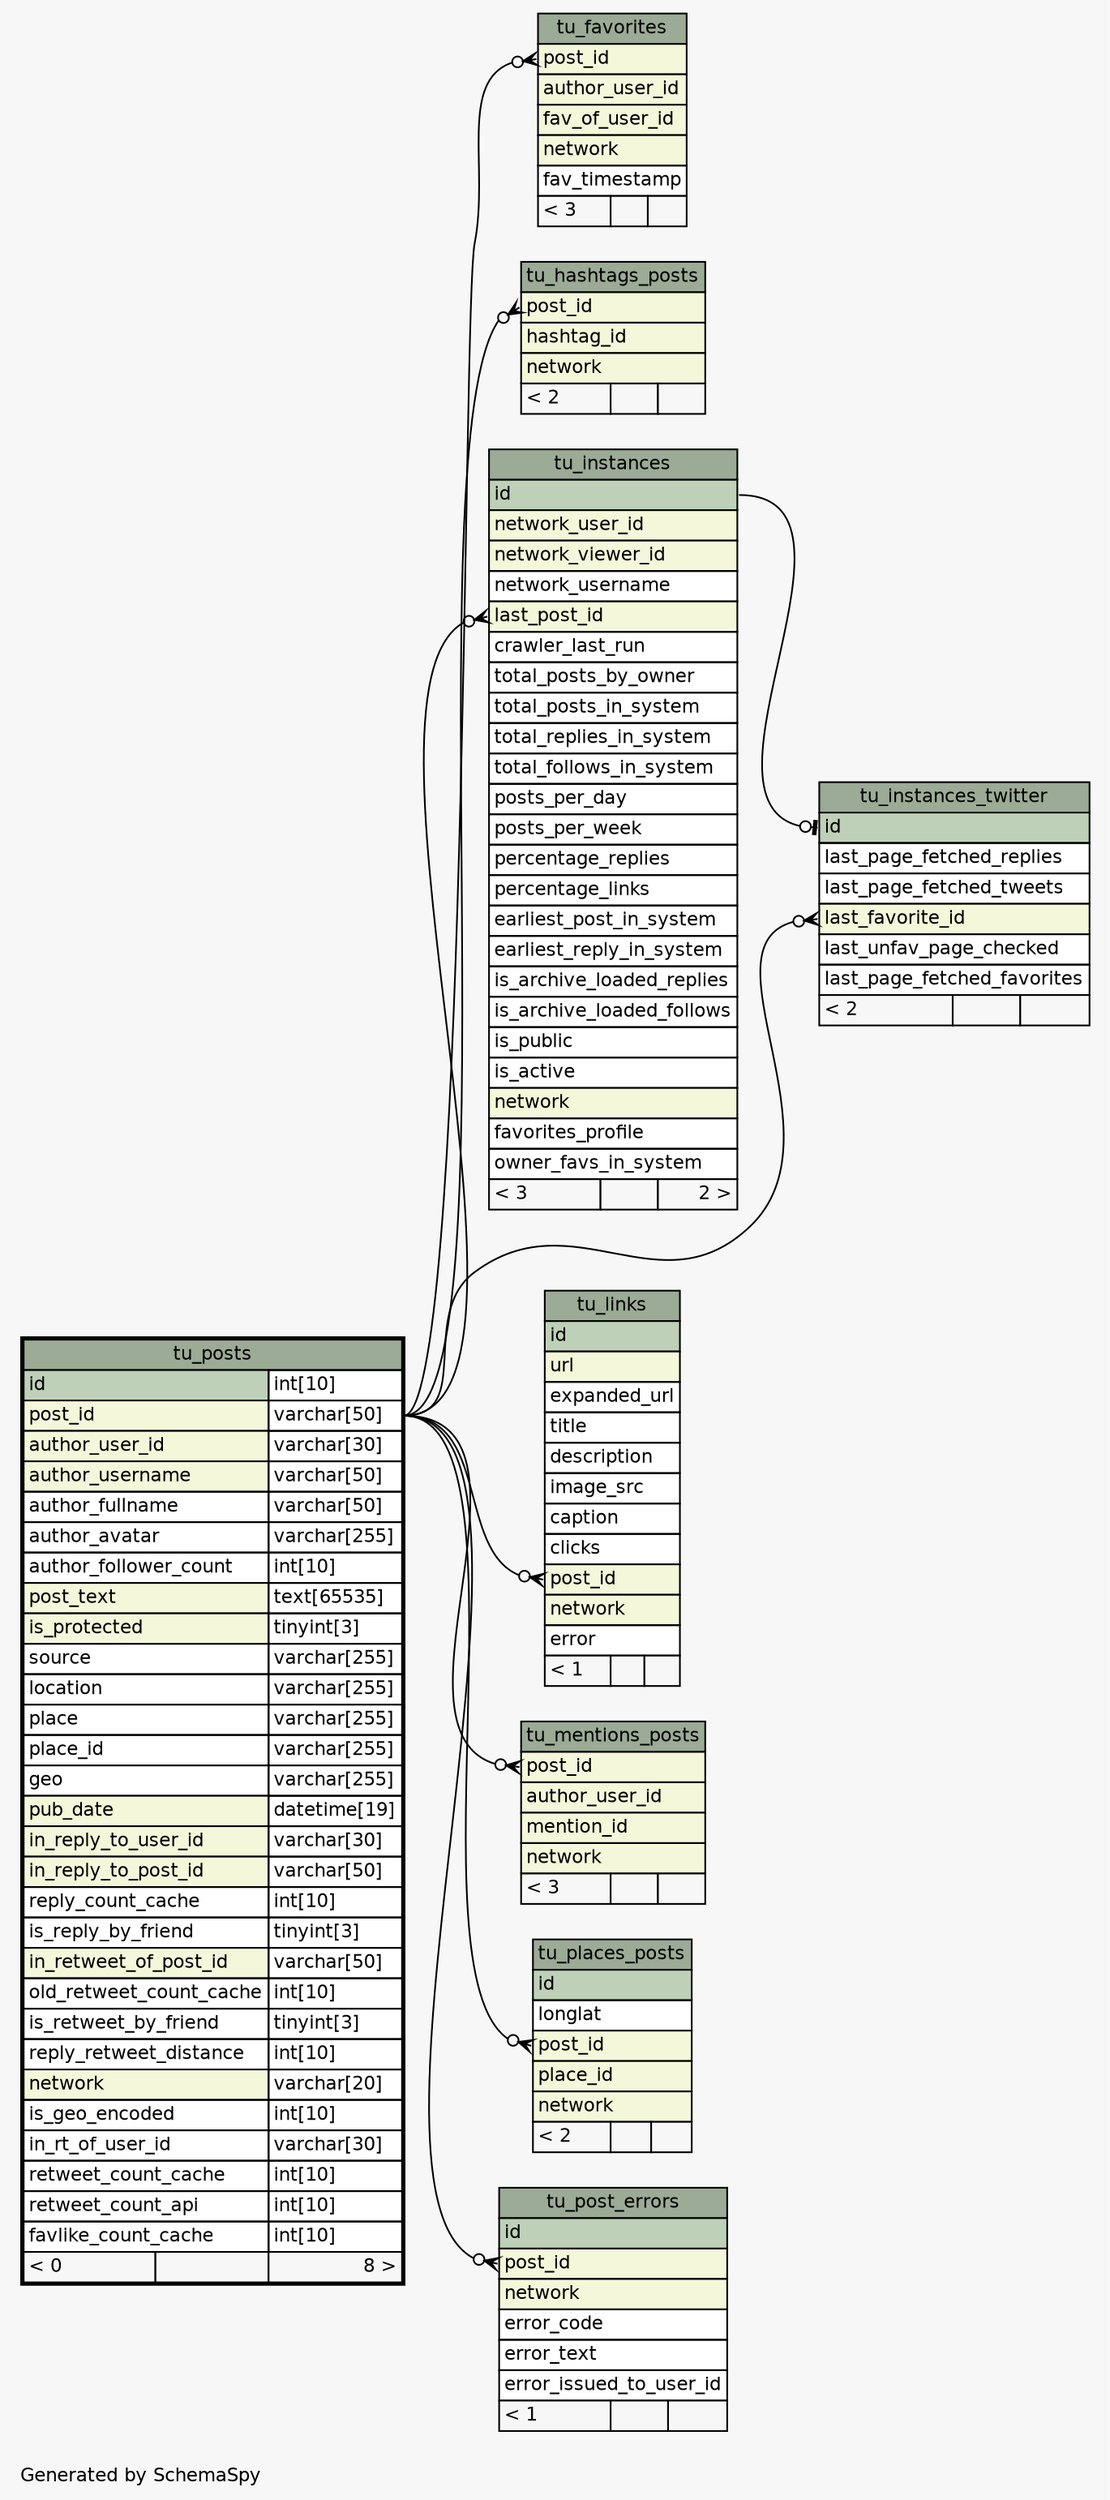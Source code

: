 // dot 2.26.3 on Linux 3.0.0-1-amd64
// SchemaSpy rev 590
digraph "oneDegreeRelationshipsDiagram" {
  graph [
    rankdir="RL"
    bgcolor="#f7f7f7"
    label="\nGenerated by SchemaSpy"
    labeljust="l"
    nodesep="0.18"
    ranksep="0.46"
    fontname="Helvetica"
    fontsize="11"
  ];
  node [
    fontname="Helvetica"
    fontsize="11"
    shape="plaintext"
  ];
  edge [
    arrowsize="0.8"
  ];
  "tu_favorites":"post_id":w -> "tu_posts":"post_id.type":e [arrowhead=none dir=back arrowtail=crowodot];
  "tu_hashtags_posts":"post_id":w -> "tu_posts":"post_id.type":e [arrowhead=none dir=back arrowtail=crowodot];
  "tu_instances":"last_post_id":w -> "tu_posts":"post_id.type":e [arrowhead=none dir=back arrowtail=crowodot];
  "tu_instances_twitter":"id":w -> "tu_instances":"id":e [arrowhead=none dir=back arrowtail=teeodot];
  "tu_instances_twitter":"last_favorite_id":w -> "tu_posts":"post_id.type":e [arrowhead=none dir=back arrowtail=crowodot];
  "tu_links":"post_id":w -> "tu_posts":"post_id.type":e [arrowhead=none dir=back arrowtail=crowodot];
  "tu_mentions_posts":"post_id":w -> "tu_posts":"post_id.type":e [arrowhead=none dir=back arrowtail=crowodot];
  "tu_places_posts":"post_id":w -> "tu_posts":"post_id.type":e [arrowhead=none dir=back arrowtail=crowodot];
  "tu_post_errors":"post_id":w -> "tu_posts":"post_id.type":e [arrowhead=none dir=back arrowtail=crowodot];
  "tu_favorites" [
    label=<
    <TABLE BORDER="0" CELLBORDER="1" CELLSPACING="0" BGCOLOR="#ffffff">
      <TR><TD COLSPAN="3" BGCOLOR="#9bab96" ALIGN="CENTER">tu_favorites</TD></TR>
      <TR><TD PORT="post_id" COLSPAN="3" BGCOLOR="#f4f7da" ALIGN="LEFT">post_id</TD></TR>
      <TR><TD PORT="author_user_id" COLSPAN="3" BGCOLOR="#f4f7da" ALIGN="LEFT">author_user_id</TD></TR>
      <TR><TD PORT="fav_of_user_id" COLSPAN="3" BGCOLOR="#f4f7da" ALIGN="LEFT">fav_of_user_id</TD></TR>
      <TR><TD PORT="network" COLSPAN="3" BGCOLOR="#f4f7da" ALIGN="LEFT">network</TD></TR>
      <TR><TD PORT="fav_timestamp" COLSPAN="3" ALIGN="LEFT">fav_timestamp</TD></TR>
      <TR><TD ALIGN="LEFT" BGCOLOR="#f7f7f7">&lt; 3</TD><TD ALIGN="RIGHT" BGCOLOR="#f7f7f7">  </TD><TD ALIGN="RIGHT" BGCOLOR="#f7f7f7">  </TD></TR>
    </TABLE>>
    URL="tu_favorites.html"
    tooltip="tu_favorites"
  ];
  "tu_hashtags_posts" [
    label=<
    <TABLE BORDER="0" CELLBORDER="1" CELLSPACING="0" BGCOLOR="#ffffff">
      <TR><TD COLSPAN="3" BGCOLOR="#9bab96" ALIGN="CENTER">tu_hashtags_posts</TD></TR>
      <TR><TD PORT="post_id" COLSPAN="3" BGCOLOR="#f4f7da" ALIGN="LEFT">post_id</TD></TR>
      <TR><TD PORT="hashtag_id" COLSPAN="3" BGCOLOR="#f4f7da" ALIGN="LEFT">hashtag_id</TD></TR>
      <TR><TD PORT="network" COLSPAN="3" BGCOLOR="#f4f7da" ALIGN="LEFT">network</TD></TR>
      <TR><TD ALIGN="LEFT" BGCOLOR="#f7f7f7">&lt; 2</TD><TD ALIGN="RIGHT" BGCOLOR="#f7f7f7">  </TD><TD ALIGN="RIGHT" BGCOLOR="#f7f7f7">  </TD></TR>
    </TABLE>>
    URL="tu_hashtags_posts.html"
    tooltip="tu_hashtags_posts"
  ];
  "tu_instances" [
    label=<
    <TABLE BORDER="0" CELLBORDER="1" CELLSPACING="0" BGCOLOR="#ffffff">
      <TR><TD COLSPAN="3" BGCOLOR="#9bab96" ALIGN="CENTER">tu_instances</TD></TR>
      <TR><TD PORT="id" COLSPAN="3" BGCOLOR="#bed1b8" ALIGN="LEFT">id</TD></TR>
      <TR><TD PORT="network_user_id" COLSPAN="3" BGCOLOR="#f4f7da" ALIGN="LEFT">network_user_id</TD></TR>
      <TR><TD PORT="network_viewer_id" COLSPAN="3" BGCOLOR="#f4f7da" ALIGN="LEFT">network_viewer_id</TD></TR>
      <TR><TD PORT="network_username" COLSPAN="3" ALIGN="LEFT">network_username</TD></TR>
      <TR><TD PORT="last_post_id" COLSPAN="3" BGCOLOR="#f4f7da" ALIGN="LEFT">last_post_id</TD></TR>
      <TR><TD PORT="crawler_last_run" COLSPAN="3" ALIGN="LEFT">crawler_last_run</TD></TR>
      <TR><TD PORT="total_posts_by_owner" COLSPAN="3" ALIGN="LEFT">total_posts_by_owner</TD></TR>
      <TR><TD PORT="total_posts_in_system" COLSPAN="3" ALIGN="LEFT">total_posts_in_system</TD></TR>
      <TR><TD PORT="total_replies_in_system" COLSPAN="3" ALIGN="LEFT">total_replies_in_system</TD></TR>
      <TR><TD PORT="total_follows_in_system" COLSPAN="3" ALIGN="LEFT">total_follows_in_system</TD></TR>
      <TR><TD PORT="posts_per_day" COLSPAN="3" ALIGN="LEFT">posts_per_day</TD></TR>
      <TR><TD PORT="posts_per_week" COLSPAN="3" ALIGN="LEFT">posts_per_week</TD></TR>
      <TR><TD PORT="percentage_replies" COLSPAN="3" ALIGN="LEFT">percentage_replies</TD></TR>
      <TR><TD PORT="percentage_links" COLSPAN="3" ALIGN="LEFT">percentage_links</TD></TR>
      <TR><TD PORT="earliest_post_in_system" COLSPAN="3" ALIGN="LEFT">earliest_post_in_system</TD></TR>
      <TR><TD PORT="earliest_reply_in_system" COLSPAN="3" ALIGN="LEFT">earliest_reply_in_system</TD></TR>
      <TR><TD PORT="is_archive_loaded_replies" COLSPAN="3" ALIGN="LEFT">is_archive_loaded_replies</TD></TR>
      <TR><TD PORT="is_archive_loaded_follows" COLSPAN="3" ALIGN="LEFT">is_archive_loaded_follows</TD></TR>
      <TR><TD PORT="is_public" COLSPAN="3" ALIGN="LEFT">is_public</TD></TR>
      <TR><TD PORT="is_active" COLSPAN="3" ALIGN="LEFT">is_active</TD></TR>
      <TR><TD PORT="network" COLSPAN="3" BGCOLOR="#f4f7da" ALIGN="LEFT">network</TD></TR>
      <TR><TD PORT="favorites_profile" COLSPAN="3" ALIGN="LEFT">favorites_profile</TD></TR>
      <TR><TD PORT="owner_favs_in_system" COLSPAN="3" ALIGN="LEFT">owner_favs_in_system</TD></TR>
      <TR><TD ALIGN="LEFT" BGCOLOR="#f7f7f7">&lt; 3</TD><TD ALIGN="RIGHT" BGCOLOR="#f7f7f7">  </TD><TD ALIGN="RIGHT" BGCOLOR="#f7f7f7">2 &gt;</TD></TR>
    </TABLE>>
    URL="tu_instances.html"
    tooltip="tu_instances"
  ];
  "tu_instances_twitter" [
    label=<
    <TABLE BORDER="0" CELLBORDER="1" CELLSPACING="0" BGCOLOR="#ffffff">
      <TR><TD COLSPAN="3" BGCOLOR="#9bab96" ALIGN="CENTER">tu_instances_twitter</TD></TR>
      <TR><TD PORT="id" COLSPAN="3" BGCOLOR="#bed1b8" ALIGN="LEFT">id</TD></TR>
      <TR><TD PORT="last_page_fetched_replies" COLSPAN="3" ALIGN="LEFT">last_page_fetched_replies</TD></TR>
      <TR><TD PORT="last_page_fetched_tweets" COLSPAN="3" ALIGN="LEFT">last_page_fetched_tweets</TD></TR>
      <TR><TD PORT="last_favorite_id" COLSPAN="3" BGCOLOR="#f4f7da" ALIGN="LEFT">last_favorite_id</TD></TR>
      <TR><TD PORT="last_unfav_page_checked" COLSPAN="3" ALIGN="LEFT">last_unfav_page_checked</TD></TR>
      <TR><TD PORT="last_page_fetched_favorites" COLSPAN="3" ALIGN="LEFT">last_page_fetched_favorites</TD></TR>
      <TR><TD ALIGN="LEFT" BGCOLOR="#f7f7f7">&lt; 2</TD><TD ALIGN="RIGHT" BGCOLOR="#f7f7f7">  </TD><TD ALIGN="RIGHT" BGCOLOR="#f7f7f7">  </TD></TR>
    </TABLE>>
    URL="tu_instances_twitter.html"
    tooltip="tu_instances_twitter"
  ];
  "tu_links" [
    label=<
    <TABLE BORDER="0" CELLBORDER="1" CELLSPACING="0" BGCOLOR="#ffffff">
      <TR><TD COLSPAN="3" BGCOLOR="#9bab96" ALIGN="CENTER">tu_links</TD></TR>
      <TR><TD PORT="id" COLSPAN="3" BGCOLOR="#bed1b8" ALIGN="LEFT">id</TD></TR>
      <TR><TD PORT="url" COLSPAN="3" BGCOLOR="#f4f7da" ALIGN="LEFT">url</TD></TR>
      <TR><TD PORT="expanded_url" COLSPAN="3" ALIGN="LEFT">expanded_url</TD></TR>
      <TR><TD PORT="title" COLSPAN="3" ALIGN="LEFT">title</TD></TR>
      <TR><TD PORT="description" COLSPAN="3" ALIGN="LEFT">description</TD></TR>
      <TR><TD PORT="image_src" COLSPAN="3" ALIGN="LEFT">image_src</TD></TR>
      <TR><TD PORT="caption" COLSPAN="3" ALIGN="LEFT">caption</TD></TR>
      <TR><TD PORT="clicks" COLSPAN="3" ALIGN="LEFT">clicks</TD></TR>
      <TR><TD PORT="post_id" COLSPAN="3" BGCOLOR="#f4f7da" ALIGN="LEFT">post_id</TD></TR>
      <TR><TD PORT="network" COLSPAN="3" BGCOLOR="#f4f7da" ALIGN="LEFT">network</TD></TR>
      <TR><TD PORT="error" COLSPAN="3" ALIGN="LEFT">error</TD></TR>
      <TR><TD ALIGN="LEFT" BGCOLOR="#f7f7f7">&lt; 1</TD><TD ALIGN="RIGHT" BGCOLOR="#f7f7f7">  </TD><TD ALIGN="RIGHT" BGCOLOR="#f7f7f7">  </TD></TR>
    </TABLE>>
    URL="tu_links.html"
    tooltip="tu_links"
  ];
  "tu_mentions_posts" [
    label=<
    <TABLE BORDER="0" CELLBORDER="1" CELLSPACING="0" BGCOLOR="#ffffff">
      <TR><TD COLSPAN="3" BGCOLOR="#9bab96" ALIGN="CENTER">tu_mentions_posts</TD></TR>
      <TR><TD PORT="post_id" COLSPAN="3" BGCOLOR="#f4f7da" ALIGN="LEFT">post_id</TD></TR>
      <TR><TD PORT="author_user_id" COLSPAN="3" BGCOLOR="#f4f7da" ALIGN="LEFT">author_user_id</TD></TR>
      <TR><TD PORT="mention_id" COLSPAN="3" BGCOLOR="#f4f7da" ALIGN="LEFT">mention_id</TD></TR>
      <TR><TD PORT="network" COLSPAN="3" BGCOLOR="#f4f7da" ALIGN="LEFT">network</TD></TR>
      <TR><TD ALIGN="LEFT" BGCOLOR="#f7f7f7">&lt; 3</TD><TD ALIGN="RIGHT" BGCOLOR="#f7f7f7">  </TD><TD ALIGN="RIGHT" BGCOLOR="#f7f7f7">  </TD></TR>
    </TABLE>>
    URL="tu_mentions_posts.html"
    tooltip="tu_mentions_posts"
  ];
  "tu_places_posts" [
    label=<
    <TABLE BORDER="0" CELLBORDER="1" CELLSPACING="0" BGCOLOR="#ffffff">
      <TR><TD COLSPAN="3" BGCOLOR="#9bab96" ALIGN="CENTER">tu_places_posts</TD></TR>
      <TR><TD PORT="id" COLSPAN="3" BGCOLOR="#bed1b8" ALIGN="LEFT">id</TD></TR>
      <TR><TD PORT="longlat" COLSPAN="3" ALIGN="LEFT">longlat</TD></TR>
      <TR><TD PORT="post_id" COLSPAN="3" BGCOLOR="#f4f7da" ALIGN="LEFT">post_id</TD></TR>
      <TR><TD PORT="place_id" COLSPAN="3" BGCOLOR="#f4f7da" ALIGN="LEFT">place_id</TD></TR>
      <TR><TD PORT="network" COLSPAN="3" BGCOLOR="#f4f7da" ALIGN="LEFT">network</TD></TR>
      <TR><TD ALIGN="LEFT" BGCOLOR="#f7f7f7">&lt; 2</TD><TD ALIGN="RIGHT" BGCOLOR="#f7f7f7">  </TD><TD ALIGN="RIGHT" BGCOLOR="#f7f7f7">  </TD></TR>
    </TABLE>>
    URL="tu_places_posts.html"
    tooltip="tu_places_posts"
  ];
  "tu_post_errors" [
    label=<
    <TABLE BORDER="0" CELLBORDER="1" CELLSPACING="0" BGCOLOR="#ffffff">
      <TR><TD COLSPAN="3" BGCOLOR="#9bab96" ALIGN="CENTER">tu_post_errors</TD></TR>
      <TR><TD PORT="id" COLSPAN="3" BGCOLOR="#bed1b8" ALIGN="LEFT">id</TD></TR>
      <TR><TD PORT="post_id" COLSPAN="3" BGCOLOR="#f4f7da" ALIGN="LEFT">post_id</TD></TR>
      <TR><TD PORT="network" COLSPAN="3" BGCOLOR="#f4f7da" ALIGN="LEFT">network</TD></TR>
      <TR><TD PORT="error_code" COLSPAN="3" ALIGN="LEFT">error_code</TD></TR>
      <TR><TD PORT="error_text" COLSPAN="3" ALIGN="LEFT">error_text</TD></TR>
      <TR><TD PORT="error_issued_to_user_id" COLSPAN="3" ALIGN="LEFT">error_issued_to_user_id</TD></TR>
      <TR><TD ALIGN="LEFT" BGCOLOR="#f7f7f7">&lt; 1</TD><TD ALIGN="RIGHT" BGCOLOR="#f7f7f7">  </TD><TD ALIGN="RIGHT" BGCOLOR="#f7f7f7">  </TD></TR>
    </TABLE>>
    URL="tu_post_errors.html"
    tooltip="tu_post_errors"
  ];
  "tu_posts" [
    label=<
    <TABLE BORDER="2" CELLBORDER="1" CELLSPACING="0" BGCOLOR="#ffffff">
      <TR><TD COLSPAN="3" BGCOLOR="#9bab96" ALIGN="CENTER">tu_posts</TD></TR>
      <TR><TD PORT="id" COLSPAN="2" BGCOLOR="#bed1b8" ALIGN="LEFT">id</TD><TD PORT="id.type" ALIGN="LEFT">int[10]</TD></TR>
      <TR><TD PORT="post_id" COLSPAN="2" BGCOLOR="#f4f7da" ALIGN="LEFT">post_id</TD><TD PORT="post_id.type" ALIGN="LEFT">varchar[50]</TD></TR>
      <TR><TD PORT="author_user_id" COLSPAN="2" BGCOLOR="#f4f7da" ALIGN="LEFT">author_user_id</TD><TD PORT="author_user_id.type" ALIGN="LEFT">varchar[30]</TD></TR>
      <TR><TD PORT="author_username" COLSPAN="2" BGCOLOR="#f4f7da" ALIGN="LEFT">author_username</TD><TD PORT="author_username.type" ALIGN="LEFT">varchar[50]</TD></TR>
      <TR><TD PORT="author_fullname" COLSPAN="2" ALIGN="LEFT">author_fullname</TD><TD PORT="author_fullname.type" ALIGN="LEFT">varchar[50]</TD></TR>
      <TR><TD PORT="author_avatar" COLSPAN="2" ALIGN="LEFT">author_avatar</TD><TD PORT="author_avatar.type" ALIGN="LEFT">varchar[255]</TD></TR>
      <TR><TD PORT="author_follower_count" COLSPAN="2" ALIGN="LEFT">author_follower_count</TD><TD PORT="author_follower_count.type" ALIGN="LEFT">int[10]</TD></TR>
      <TR><TD PORT="post_text" COLSPAN="2" BGCOLOR="#f4f7da" ALIGN="LEFT">post_text</TD><TD PORT="post_text.type" ALIGN="LEFT">text[65535]</TD></TR>
      <TR><TD PORT="is_protected" COLSPAN="2" BGCOLOR="#f4f7da" ALIGN="LEFT">is_protected</TD><TD PORT="is_protected.type" ALIGN="LEFT">tinyint[3]</TD></TR>
      <TR><TD PORT="source" COLSPAN="2" ALIGN="LEFT">source</TD><TD PORT="source.type" ALIGN="LEFT">varchar[255]</TD></TR>
      <TR><TD PORT="location" COLSPAN="2" ALIGN="LEFT">location</TD><TD PORT="location.type" ALIGN="LEFT">varchar[255]</TD></TR>
      <TR><TD PORT="place" COLSPAN="2" ALIGN="LEFT">place</TD><TD PORT="place.type" ALIGN="LEFT">varchar[255]</TD></TR>
      <TR><TD PORT="place_id" COLSPAN="2" ALIGN="LEFT">place_id</TD><TD PORT="place_id.type" ALIGN="LEFT">varchar[255]</TD></TR>
      <TR><TD PORT="geo" COLSPAN="2" ALIGN="LEFT">geo</TD><TD PORT="geo.type" ALIGN="LEFT">varchar[255]</TD></TR>
      <TR><TD PORT="pub_date" COLSPAN="2" BGCOLOR="#f4f7da" ALIGN="LEFT">pub_date</TD><TD PORT="pub_date.type" ALIGN="LEFT">datetime[19]</TD></TR>
      <TR><TD PORT="in_reply_to_user_id" COLSPAN="2" BGCOLOR="#f4f7da" ALIGN="LEFT">in_reply_to_user_id</TD><TD PORT="in_reply_to_user_id.type" ALIGN="LEFT">varchar[30]</TD></TR>
      <TR><TD PORT="in_reply_to_post_id" COLSPAN="2" BGCOLOR="#f4f7da" ALIGN="LEFT">in_reply_to_post_id</TD><TD PORT="in_reply_to_post_id.type" ALIGN="LEFT">varchar[50]</TD></TR>
      <TR><TD PORT="reply_count_cache" COLSPAN="2" ALIGN="LEFT">reply_count_cache</TD><TD PORT="reply_count_cache.type" ALIGN="LEFT">int[10]</TD></TR>
      <TR><TD PORT="is_reply_by_friend" COLSPAN="2" ALIGN="LEFT">is_reply_by_friend</TD><TD PORT="is_reply_by_friend.type" ALIGN="LEFT">tinyint[3]</TD></TR>
      <TR><TD PORT="in_retweet_of_post_id" COLSPAN="2" BGCOLOR="#f4f7da" ALIGN="LEFT">in_retweet_of_post_id</TD><TD PORT="in_retweet_of_post_id.type" ALIGN="LEFT">varchar[50]</TD></TR>
      <TR><TD PORT="old_retweet_count_cache" COLSPAN="2" ALIGN="LEFT">old_retweet_count_cache</TD><TD PORT="old_retweet_count_cache.type" ALIGN="LEFT">int[10]</TD></TR>
      <TR><TD PORT="is_retweet_by_friend" COLSPAN="2" ALIGN="LEFT">is_retweet_by_friend</TD><TD PORT="is_retweet_by_friend.type" ALIGN="LEFT">tinyint[3]</TD></TR>
      <TR><TD PORT="reply_retweet_distance" COLSPAN="2" ALIGN="LEFT">reply_retweet_distance</TD><TD PORT="reply_retweet_distance.type" ALIGN="LEFT">int[10]</TD></TR>
      <TR><TD PORT="network" COLSPAN="2" BGCOLOR="#f4f7da" ALIGN="LEFT">network</TD><TD PORT="network.type" ALIGN="LEFT">varchar[20]</TD></TR>
      <TR><TD PORT="is_geo_encoded" COLSPAN="2" ALIGN="LEFT">is_geo_encoded</TD><TD PORT="is_geo_encoded.type" ALIGN="LEFT">int[10]</TD></TR>
      <TR><TD PORT="in_rt_of_user_id" COLSPAN="2" ALIGN="LEFT">in_rt_of_user_id</TD><TD PORT="in_rt_of_user_id.type" ALIGN="LEFT">varchar[30]</TD></TR>
      <TR><TD PORT="retweet_count_cache" COLSPAN="2" ALIGN="LEFT">retweet_count_cache</TD><TD PORT="retweet_count_cache.type" ALIGN="LEFT">int[10]</TD></TR>
      <TR><TD PORT="retweet_count_api" COLSPAN="2" ALIGN="LEFT">retweet_count_api</TD><TD PORT="retweet_count_api.type" ALIGN="LEFT">int[10]</TD></TR>
      <TR><TD PORT="favlike_count_cache" COLSPAN="2" ALIGN="LEFT">favlike_count_cache</TD><TD PORT="favlike_count_cache.type" ALIGN="LEFT">int[10]</TD></TR>
      <TR><TD ALIGN="LEFT" BGCOLOR="#f7f7f7">&lt; 0</TD><TD ALIGN="RIGHT" BGCOLOR="#f7f7f7">  </TD><TD ALIGN="RIGHT" BGCOLOR="#f7f7f7">8 &gt;</TD></TR>
    </TABLE>>
    URL="tu_posts.html"
    tooltip="tu_posts"
  ];
}
